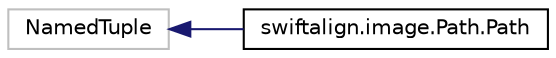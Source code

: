 digraph "Graphical Class Hierarchy"
{
  edge [fontname="Helvetica",fontsize="10",labelfontname="Helvetica",labelfontsize="10"];
  node [fontname="Helvetica",fontsize="10",shape=record];
  rankdir="LR";
  Node474 [label="NamedTuple",height=0.2,width=0.4,color="grey75", fillcolor="white", style="filled"];
  Node474 -> Node0 [dir="back",color="midnightblue",fontsize="10",style="solid",fontname="Helvetica"];
  Node0 [label="swiftalign.image.Path.Path",height=0.2,width=0.4,color="black", fillcolor="white", style="filled",URL="$classswiftalign_1_1image_1_1Path_1_1Path.html"];
}
